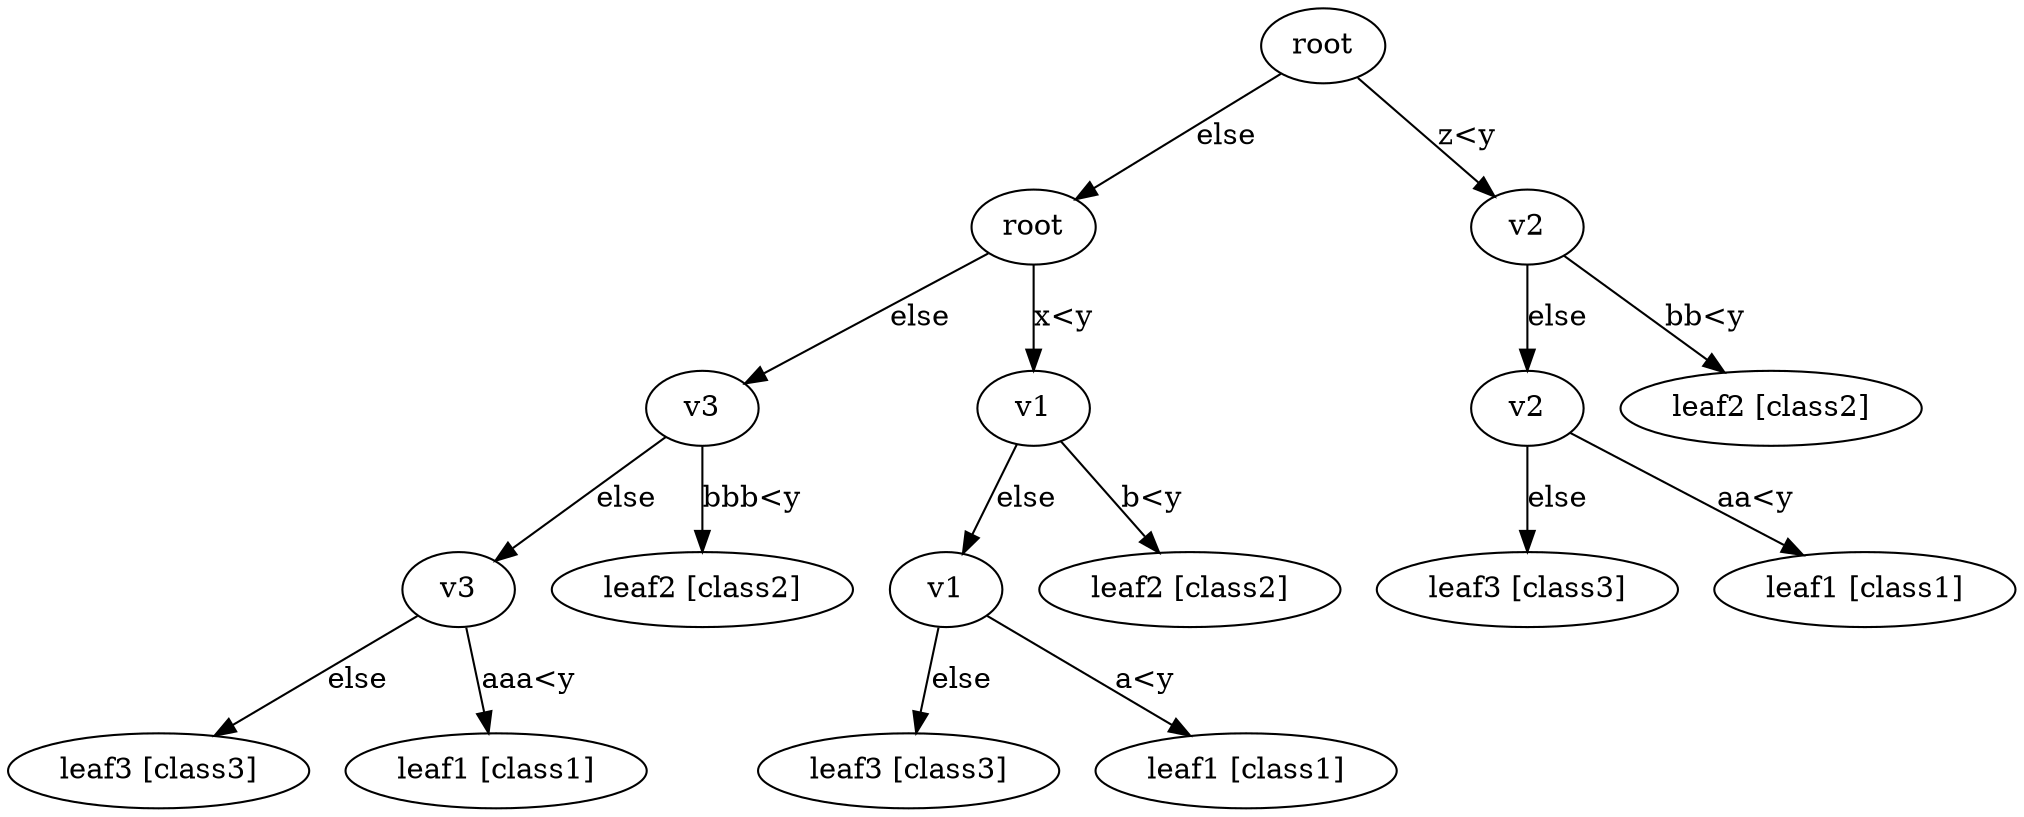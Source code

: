 digraph {
     root_1 -> v3 [label="else"];
     v3_1 -> leaf3_1 [label="else"];
     v1_1 -> leaf3 [label="else"];
     v2_1 -> leaf3_2 [label="else"];
     v3 -> v3_1 [label="else"];
     v2 -> v2_1 [label="else"];
     v1 -> v1_1 [label="else"];
     root -> root_1 [label="else"];
     root_1 -> v1 [label="x<y"];
     v3_1 -> leaf1_1 [label="aaa<y"];
     v1_1 -> leaf1 [label="a<y"];
     v2_1 -> leaf1_2 [label="aa<y"];
     v3 -> leaf2_1 [label="bbb<y"];
     v2 -> leaf2_2 [label="bb<y"];
     v1 -> leaf2 [label="b<y"];
     root -> v2 [label="z<y"];
     leaf2_1 [label="leaf2 [class2]"];
     leaf2_2 [label="leaf2 [class2]"];
     leaf3_2 [label="leaf3 [class3]"];
     leaf1_2 [label="leaf1 [class1]"];
     leaf3_1 [label="leaf3 [class3]"];
     leaf1_1 [label="leaf1 [class1]"];
     leaf3 [label="leaf3 [class3]"];
     leaf2 [label="leaf2 [class2]"];
     leaf1 [label="leaf1 [class1]"];
     root_1 [label="root"];
     v3_1 [label="v3"];
     v1_1 [label="v1"];
     v2_1 [label="v2"];
     v3 [label="v3"];
     v2 [label="v2"];
     v1 [label="v1"];
     root [label="root"];
}
